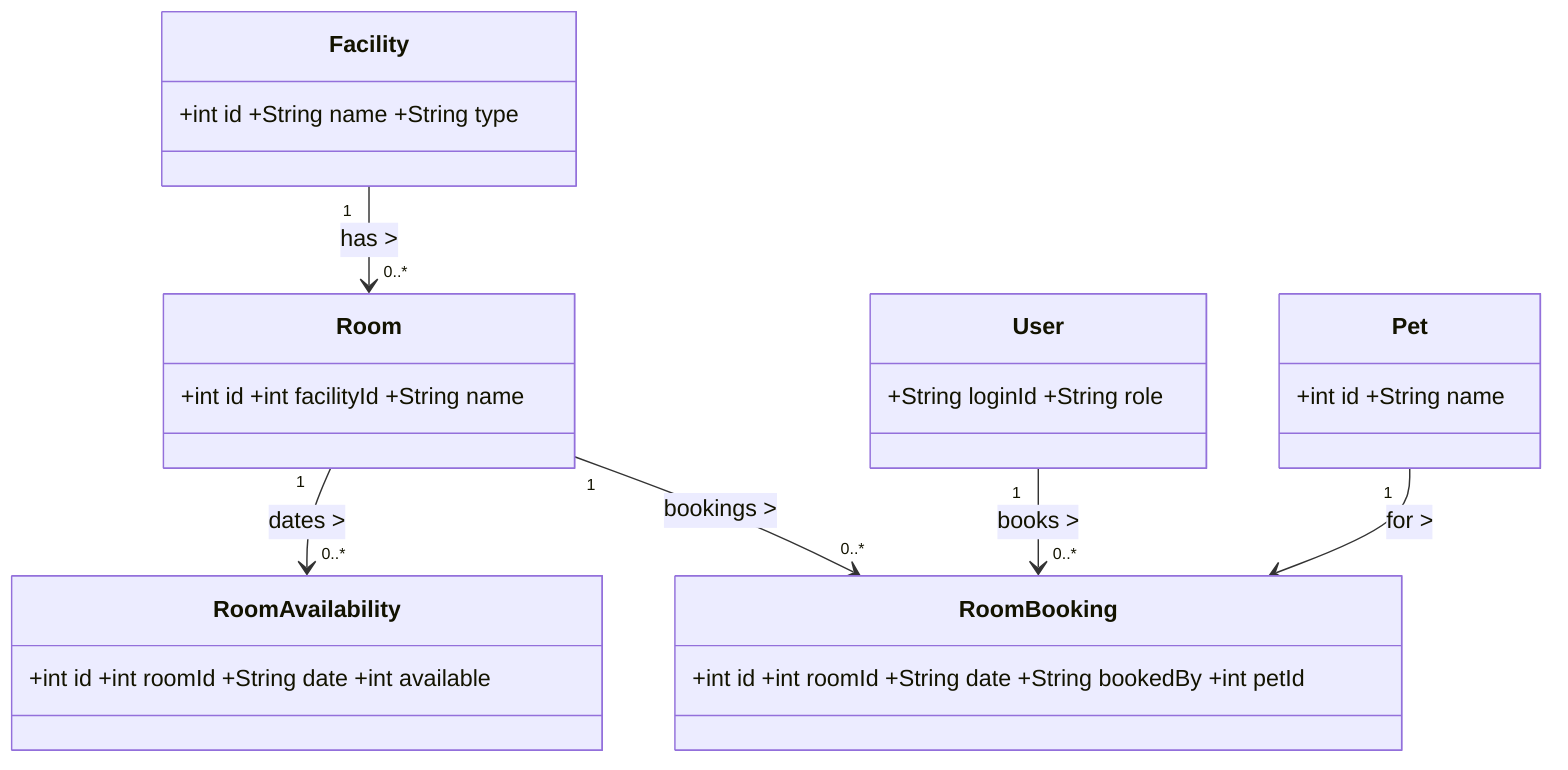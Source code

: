 %% Figure 5b – Shelter Booking domain (focused)
classDiagram
    direction TB

    class User { +String loginId +String role }
    class Pet { +int id +String name }
    class Facility { +int id +String name +String type }
    class Room { +int id +int facilityId +String name }
    class RoomAvailability { +int id +int roomId +String date +int available }
    class RoomBooking { +int id +int roomId +String date +String bookedBy +int petId }

    Facility "1" --> "0..*" Room : has >
    Room "1" --> "0..*" RoomAvailability : dates >
    Room "1" --> "0..*" RoomBooking : bookings >
    User "1" --> "0..*" RoomBooking : books >
    Pet "1" --> "0..*" RoomBooking : for >